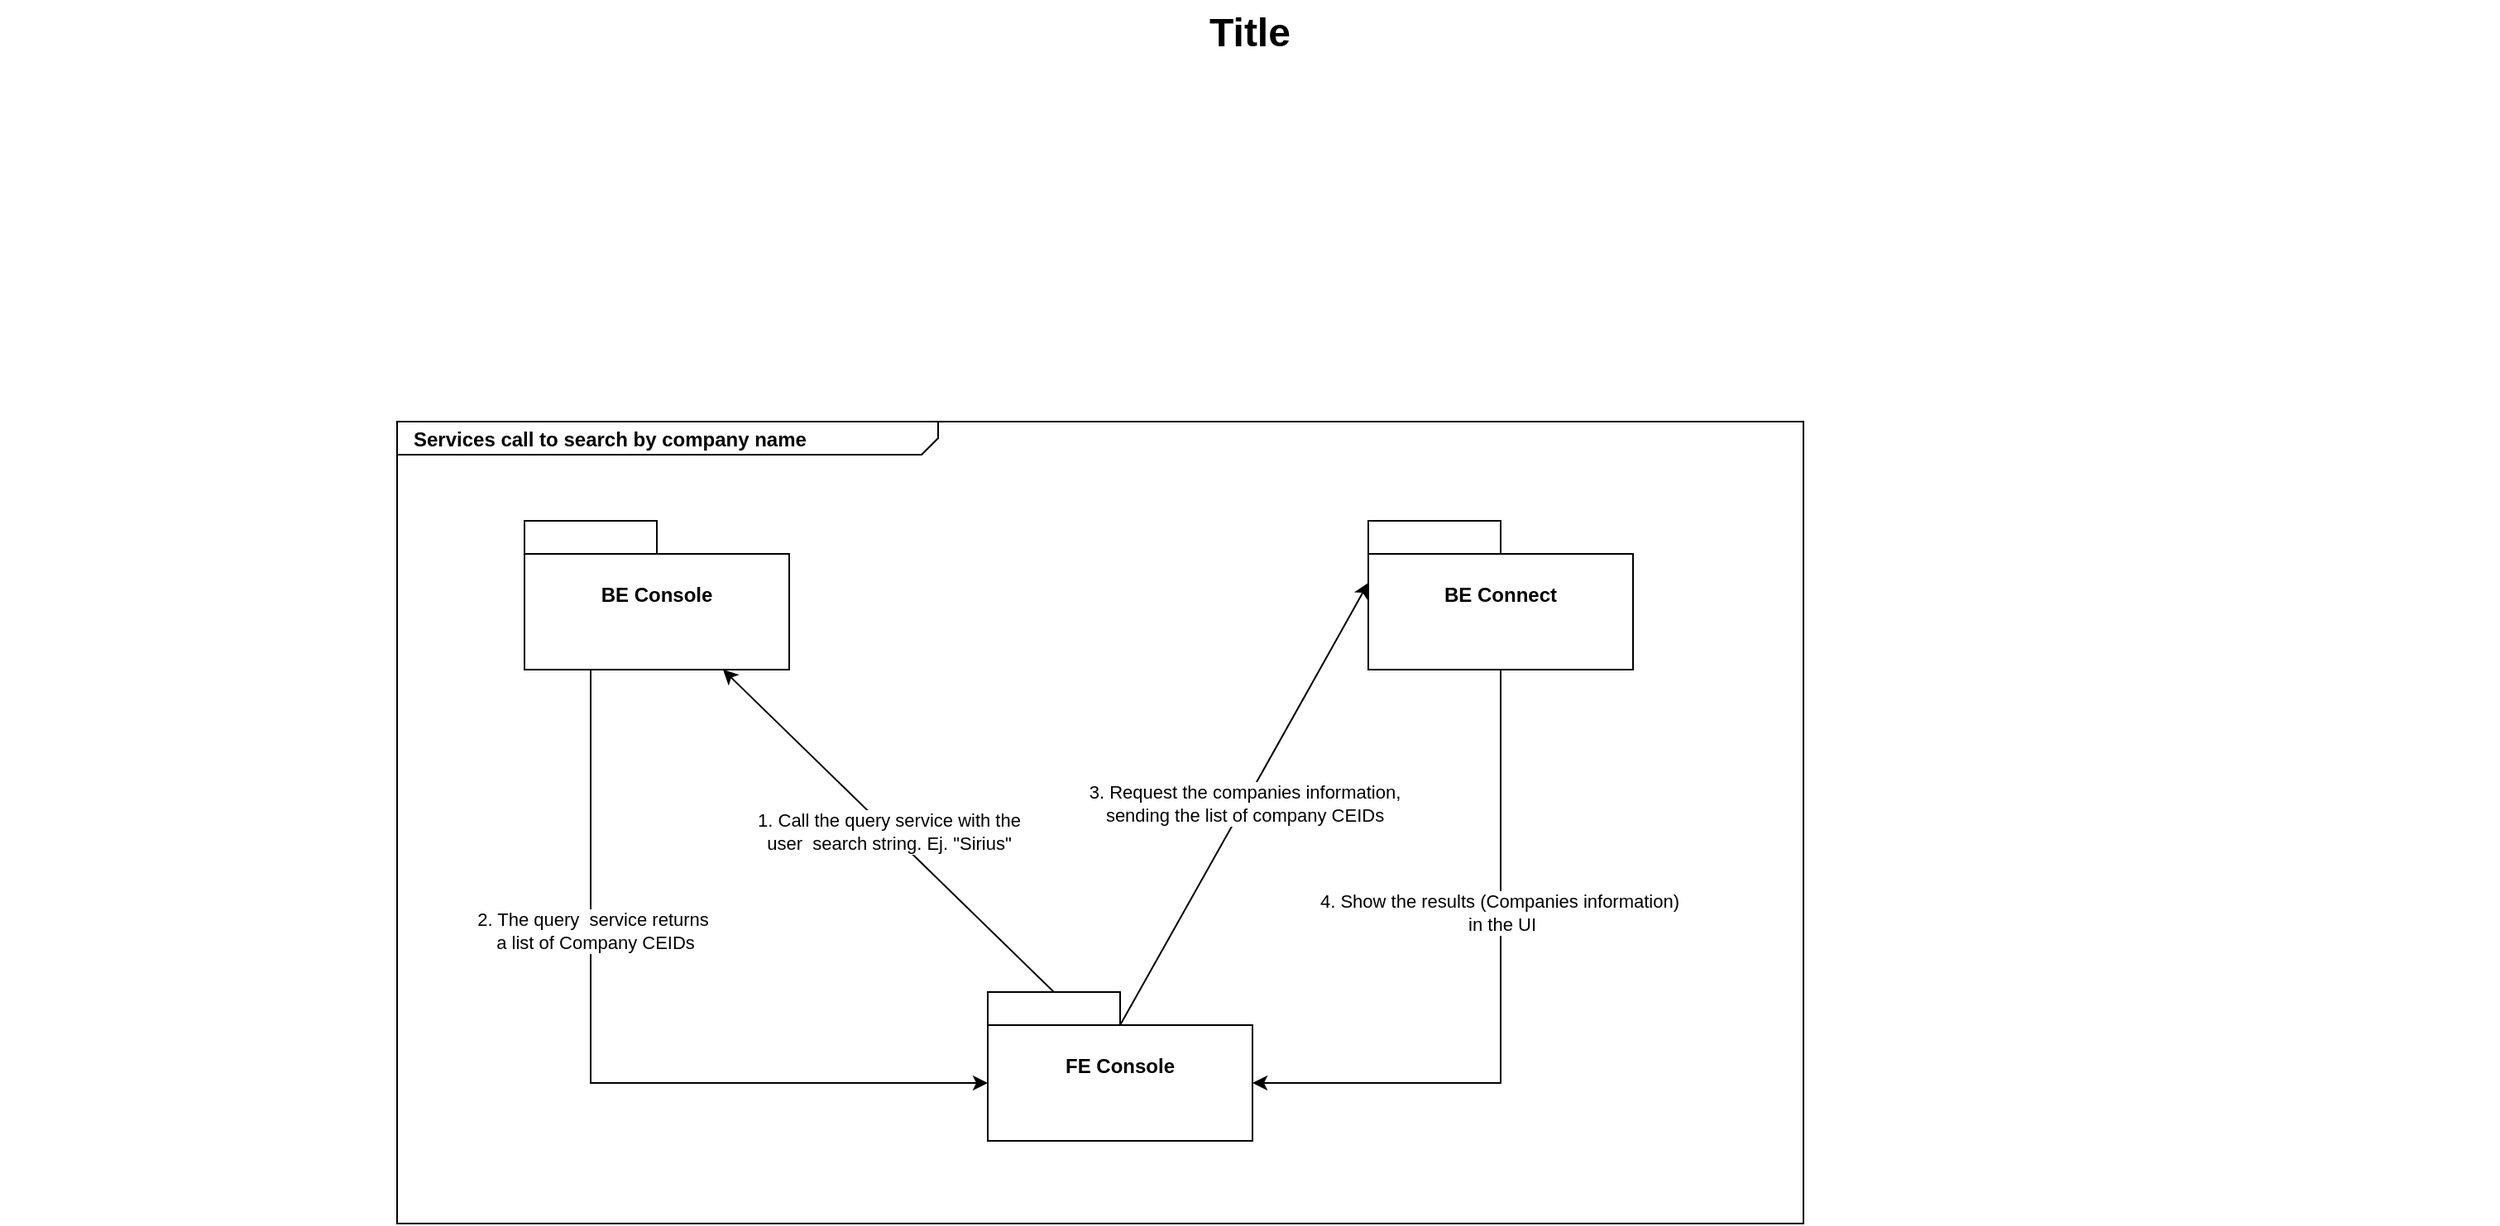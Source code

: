 <mxfile version="13.6.2" type="github">
  <diagram name="Page-1" id="929967ad-93f9-6ef4-fab6-5d389245f69c">
    <mxGraphModel dx="1422" dy="762" grid="1" gridSize="10" guides="1" tooltips="1" connect="1" arrows="1" fold="1" page="1" pageScale="1.5" pageWidth="1169" pageHeight="826" background="none" math="0" shadow="0">
      <root>
        <mxCell id="0" style=";html=1;" />
        <mxCell id="1" style=";html=1;" parent="0" />
        <mxCell id="1672d66443f91eb5-1" value="&lt;p style=&quot;margin: 0px ; margin-top: 4px ; margin-left: 10px ; text-align: left&quot;&gt;&lt;b&gt;Services call to search by company name&lt;/b&gt;&lt;/p&gt;" style="html=1;strokeWidth=1;shape=mxgraph.sysml.package;html=1;overflow=fill;whiteSpace=wrap;fillColor=none;gradientColor=none;fontSize=12;align=center;labelX=327.64;" parent="1" vertex="1">
          <mxGeometry x="360" y="295" width="850" height="485" as="geometry" />
        </mxCell>
        <mxCell id="OIbwpQhaK33VKQebFRam-9" style="edgeStyle=orthogonalEdgeStyle;rounded=0;orthogonalLoop=1;jettySize=auto;html=1;exitX=0.25;exitY=1;exitDx=0;exitDy=0;exitPerimeter=0;entryX=0;entryY=0;entryDx=0;entryDy=55;entryPerimeter=0;" edge="1" parent="1" source="1672d66443f91eb5-2" target="OIbwpQhaK33VKQebFRam-2">
          <mxGeometry relative="1" as="geometry" />
        </mxCell>
        <mxCell id="OIbwpQhaK33VKQebFRam-10" value="2. The query&amp;nbsp; service returns&lt;br&gt;&amp;nbsp;a list of Company CEIDs" style="edgeLabel;html=1;align=center;verticalAlign=middle;resizable=0;points=[];" vertex="1" connectable="0" parent="OIbwpQhaK33VKQebFRam-9">
          <mxGeometry x="-0.355" y="1" relative="1" as="geometry">
            <mxPoint as="offset" />
          </mxGeometry>
        </mxCell>
        <mxCell id="1672d66443f91eb5-2" value="BE Console" style="shape=folder;tabWidth=80;tabHeight=20;tabPosition=left;strokeWidth=1;html=1;whiteSpace=wrap;align=center;fontSize=12;fontStyle=1" parent="1" vertex="1">
          <mxGeometry x="437" y="355" width="160" height="90" as="geometry" />
        </mxCell>
        <mxCell id="1672d66443f91eb5-23" value="Title" style="text;strokeColor=none;fillColor=none;html=1;fontSize=24;fontStyle=1;verticalAlign=middle;align=center;" parent="1" vertex="1">
          <mxGeometry x="120" y="40" width="1510" height="40" as="geometry" />
        </mxCell>
        <mxCell id="OIbwpQhaK33VKQebFRam-14" style="edgeStyle=orthogonalEdgeStyle;rounded=0;orthogonalLoop=1;jettySize=auto;html=1;exitX=0.5;exitY=1;exitDx=0;exitDy=0;exitPerimeter=0;entryX=0;entryY=0;entryDx=160;entryDy=55;entryPerimeter=0;" edge="1" parent="1" source="OIbwpQhaK33VKQebFRam-1" target="OIbwpQhaK33VKQebFRam-2">
          <mxGeometry relative="1" as="geometry" />
        </mxCell>
        <mxCell id="OIbwpQhaK33VKQebFRam-15" value="4. Show the results (Companies information)&lt;br&gt;&amp;nbsp;in the UI" style="edgeLabel;html=1;align=center;verticalAlign=middle;resizable=0;points=[];" vertex="1" connectable="0" parent="OIbwpQhaK33VKQebFRam-14">
          <mxGeometry x="-0.265" y="-1" relative="1" as="geometry">
            <mxPoint as="offset" />
          </mxGeometry>
        </mxCell>
        <mxCell id="OIbwpQhaK33VKQebFRam-1" value="BE Connect" style="shape=folder;tabWidth=80;tabHeight=20;tabPosition=left;strokeWidth=1;html=1;whiteSpace=wrap;align=center;fontSize=12;fontStyle=1" vertex="1" parent="1">
          <mxGeometry x="947" y="355" width="160" height="90" as="geometry" />
        </mxCell>
        <mxCell id="OIbwpQhaK33VKQebFRam-2" value="FE Console" style="shape=folder;tabWidth=80;tabHeight=20;tabPosition=left;strokeWidth=1;html=1;whiteSpace=wrap;align=center;fontSize=12;fontStyle=1" vertex="1" parent="1">
          <mxGeometry x="717" y="640" width="160" height="90" as="geometry" />
        </mxCell>
        <mxCell id="OIbwpQhaK33VKQebFRam-3" value="" style="endArrow=classic;html=1;exitX=0;exitY=0;exitDx=40;exitDy=0;exitPerimeter=0;entryX=0.75;entryY=1;entryDx=0;entryDy=0;entryPerimeter=0;" edge="1" parent="1" source="OIbwpQhaK33VKQebFRam-2" target="1672d66443f91eb5-2">
          <mxGeometry relative="1" as="geometry">
            <mxPoint x="820" y="590" as="sourcePoint" />
            <mxPoint x="920" y="590" as="targetPoint" />
          </mxGeometry>
        </mxCell>
        <mxCell id="OIbwpQhaK33VKQebFRam-4" value="1. Call the query service with the &lt;br&gt;user&amp;nbsp;&amp;nbsp;search string. Ej. &quot;Sirius&quot;" style="edgeLabel;resizable=0;html=1;align=center;verticalAlign=middle;" connectable="0" vertex="1" parent="OIbwpQhaK33VKQebFRam-3">
          <mxGeometry relative="1" as="geometry" />
        </mxCell>
        <mxCell id="OIbwpQhaK33VKQebFRam-12" value="" style="endArrow=classic;html=1;exitX=0;exitY=0;exitDx=80;exitDy=20;exitPerimeter=0;entryX=0;entryY=0;entryDx=0;entryDy=37.5;entryPerimeter=0;" edge="1" parent="1" source="OIbwpQhaK33VKQebFRam-2" target="OIbwpQhaK33VKQebFRam-1">
          <mxGeometry relative="1" as="geometry">
            <mxPoint x="820" y="680" as="sourcePoint" />
            <mxPoint x="920" y="680" as="targetPoint" />
            <Array as="points">
              <mxPoint x="870" y="530" />
            </Array>
          </mxGeometry>
        </mxCell>
        <mxCell id="OIbwpQhaK33VKQebFRam-13" value="3. Request the companies information,&lt;br&gt;sending the list of company CEIDs" style="edgeLabel;resizable=0;html=1;align=center;verticalAlign=middle;" connectable="0" vertex="1" parent="OIbwpQhaK33VKQebFRam-12">
          <mxGeometry relative="1" as="geometry" />
        </mxCell>
      </root>
    </mxGraphModel>
  </diagram>
</mxfile>

